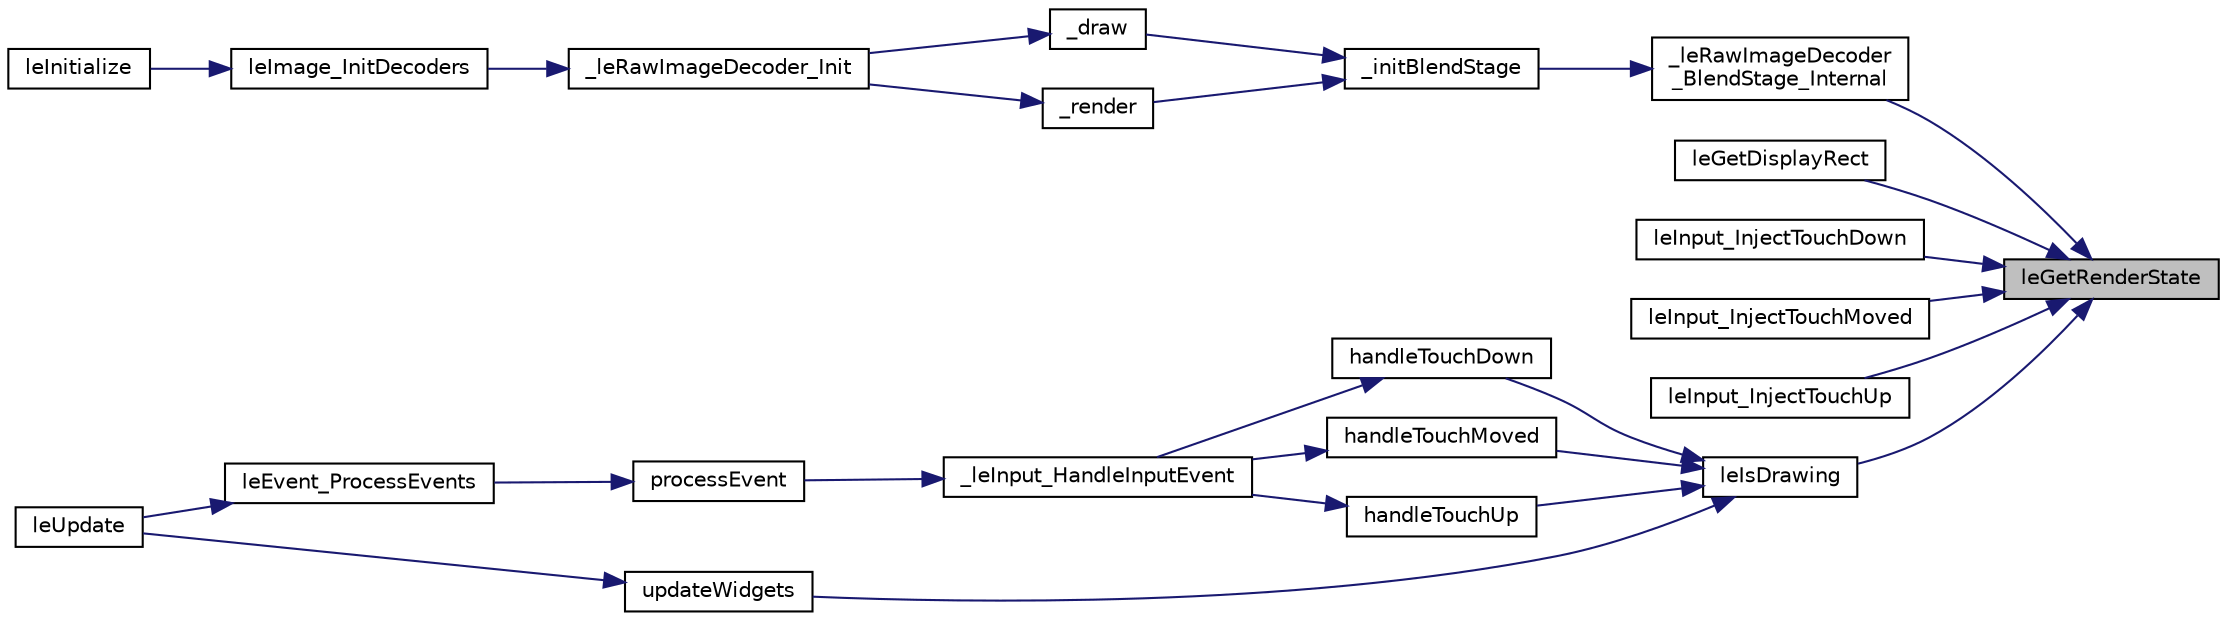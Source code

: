 digraph "leGetRenderState"
{
 // LATEX_PDF_SIZE
  edge [fontname="Helvetica",fontsize="10",labelfontname="Helvetica",labelfontsize="10"];
  node [fontname="Helvetica",fontsize="10",shape=record];
  rankdir="RL";
  Node1 [label="leGetRenderState",height=0.2,width=0.4,color="black", fillcolor="grey75", style="filled", fontcolor="black",tooltip=" "];
  Node1 -> Node2 [dir="back",color="midnightblue",fontsize="10",style="solid",fontname="Helvetica"];
  Node2 [label="_leRawImageDecoder\l_BlendStage_Internal",height=0.2,width=0.4,color="black", fillcolor="white", style="filled",URL="$legato__imagedecoder__raw__blend_8c.html#aa471fb4626a897bb59d63d17550743bb",tooltip=" "];
  Node2 -> Node3 [dir="back",color="midnightblue",fontsize="10",style="solid",fontname="Helvetica"];
  Node3 [label="_initBlendStage",height=0.2,width=0.4,color="black", fillcolor="white", style="filled",URL="$legato__imagedecoder__raw_8c.html#ae84e547d671bf4466be0f35934fa0ef1",tooltip=" "];
  Node3 -> Node4 [dir="back",color="midnightblue",fontsize="10",style="solid",fontname="Helvetica"];
  Node4 [label="_draw",height=0.2,width=0.4,color="black", fillcolor="white", style="filled",URL="$legato__imagedecoder__raw_8c.html#a38d60323e8942c33babe19e1b3b3a8e7",tooltip=" "];
  Node4 -> Node5 [dir="back",color="midnightblue",fontsize="10",style="solid",fontname="Helvetica"];
  Node5 [label="_leRawImageDecoder_Init",height=0.2,width=0.4,color="black", fillcolor="white", style="filled",URL="$legato__imagedecoder__raw_8c.html#ab34726b9432e13b08cb542d76d9e0713",tooltip=" "];
  Node5 -> Node6 [dir="back",color="midnightblue",fontsize="10",style="solid",fontname="Helvetica"];
  Node6 [label="leImage_InitDecoders",height=0.2,width=0.4,color="black", fillcolor="white", style="filled",URL="$legato__image_8h.html#a7a6d3cdba6482332405eecf52c83cc65",tooltip=" "];
  Node6 -> Node7 [dir="back",color="midnightblue",fontsize="10",style="solid",fontname="Helvetica"];
  Node7 [label="leInitialize",height=0.2,width=0.4,color="black", fillcolor="white", style="filled",URL="$legato__state_8h.html#a1467181552ce6400971058ea64ca68bd",tooltip=" "];
  Node3 -> Node8 [dir="back",color="midnightblue",fontsize="10",style="solid",fontname="Helvetica"];
  Node8 [label="_render",height=0.2,width=0.4,color="black", fillcolor="white", style="filled",URL="$legato__imagedecoder__raw_8c.html#abfeeb490086c29b49fc5cf918fa21c2e",tooltip=" "];
  Node8 -> Node5 [dir="back",color="midnightblue",fontsize="10",style="solid",fontname="Helvetica"];
  Node1 -> Node9 [dir="back",color="midnightblue",fontsize="10",style="solid",fontname="Helvetica"];
  Node9 [label="leGetDisplayRect",height=0.2,width=0.4,color="black", fillcolor="white", style="filled",URL="$legato__state_8h.html#a53d37a1507739e2dff0293e1ffe51bea",tooltip=" "];
  Node1 -> Node10 [dir="back",color="midnightblue",fontsize="10",style="solid",fontname="Helvetica"];
  Node10 [label="leInput_InjectTouchDown",height=0.2,width=0.4,color="black", fillcolor="white", style="filled",URL="$legato__input_8h.html#a2b1ee71be7424ab04699bdf4bf9c6a86",tooltip=" "];
  Node1 -> Node11 [dir="back",color="midnightblue",fontsize="10",style="solid",fontname="Helvetica"];
  Node11 [label="leInput_InjectTouchMoved",height=0.2,width=0.4,color="black", fillcolor="white", style="filled",URL="$legato__input_8h.html#ac5692c4065d22b46b94895c7191db253",tooltip=" "];
  Node1 -> Node12 [dir="back",color="midnightblue",fontsize="10",style="solid",fontname="Helvetica"];
  Node12 [label="leInput_InjectTouchUp",height=0.2,width=0.4,color="black", fillcolor="white", style="filled",URL="$legato__input_8h.html#a952c85e0ebb91354e2e2483d615b2ebb",tooltip=" "];
  Node1 -> Node13 [dir="back",color="midnightblue",fontsize="10",style="solid",fontname="Helvetica"];
  Node13 [label="leIsDrawing",height=0.2,width=0.4,color="black", fillcolor="white", style="filled",URL="$legato__state_8h.html#a7085f8a50f46ed84227bbd992b0fbb0f",tooltip=" "];
  Node13 -> Node14 [dir="back",color="midnightblue",fontsize="10",style="solid",fontname="Helvetica"];
  Node14 [label="handleTouchDown",height=0.2,width=0.4,color="black", fillcolor="white", style="filled",URL="$legato__input_8c.html#a4e988a14e073c149954cd553ef2038e5",tooltip=" "];
  Node14 -> Node15 [dir="back",color="midnightblue",fontsize="10",style="solid",fontname="Helvetica"];
  Node15 [label="_leInput_HandleInputEvent",height=0.2,width=0.4,color="black", fillcolor="white", style="filled",URL="$legato__input_8h.html#a150706c6cae5725334654ed8883129ac",tooltip=" "];
  Node15 -> Node16 [dir="back",color="midnightblue",fontsize="10",style="solid",fontname="Helvetica"];
  Node16 [label="processEvent",height=0.2,width=0.4,color="black", fillcolor="white", style="filled",URL="$legato__event_8c.html#a1ca43d24f7dcd4362211e63dfe483827",tooltip=" "];
  Node16 -> Node17 [dir="back",color="midnightblue",fontsize="10",style="solid",fontname="Helvetica"];
  Node17 [label="leEvent_ProcessEvents",height=0.2,width=0.4,color="black", fillcolor="white", style="filled",URL="$legato__event_8h.html#a64faed86ab5b1bf21fe973e51f696c14",tooltip=" "];
  Node17 -> Node18 [dir="back",color="midnightblue",fontsize="10",style="solid",fontname="Helvetica"];
  Node18 [label="leUpdate",height=0.2,width=0.4,color="black", fillcolor="white", style="filled",URL="$legato__state_8h.html#aef7def9e4241d753aae63092a72f29f0",tooltip=" "];
  Node13 -> Node19 [dir="back",color="midnightblue",fontsize="10",style="solid",fontname="Helvetica"];
  Node19 [label="handleTouchMoved",height=0.2,width=0.4,color="black", fillcolor="white", style="filled",URL="$legato__input_8c.html#a41df3c64af235e194441e238b5a2b010",tooltip=" "];
  Node19 -> Node15 [dir="back",color="midnightblue",fontsize="10",style="solid",fontname="Helvetica"];
  Node13 -> Node20 [dir="back",color="midnightblue",fontsize="10",style="solid",fontname="Helvetica"];
  Node20 [label="handleTouchUp",height=0.2,width=0.4,color="black", fillcolor="white", style="filled",URL="$legato__input_8c.html#a797edd82370400c7436a760f9a419663",tooltip=" "];
  Node20 -> Node15 [dir="back",color="midnightblue",fontsize="10",style="solid",fontname="Helvetica"];
  Node13 -> Node21 [dir="back",color="midnightblue",fontsize="10",style="solid",fontname="Helvetica"];
  Node21 [label="updateWidgets",height=0.2,width=0.4,color="black", fillcolor="white", style="filled",URL="$legato__state_8c.html#a69acf5f8036ddb99e712b0da000cacfa",tooltip=" "];
  Node21 -> Node18 [dir="back",color="midnightblue",fontsize="10",style="solid",fontname="Helvetica"];
}
